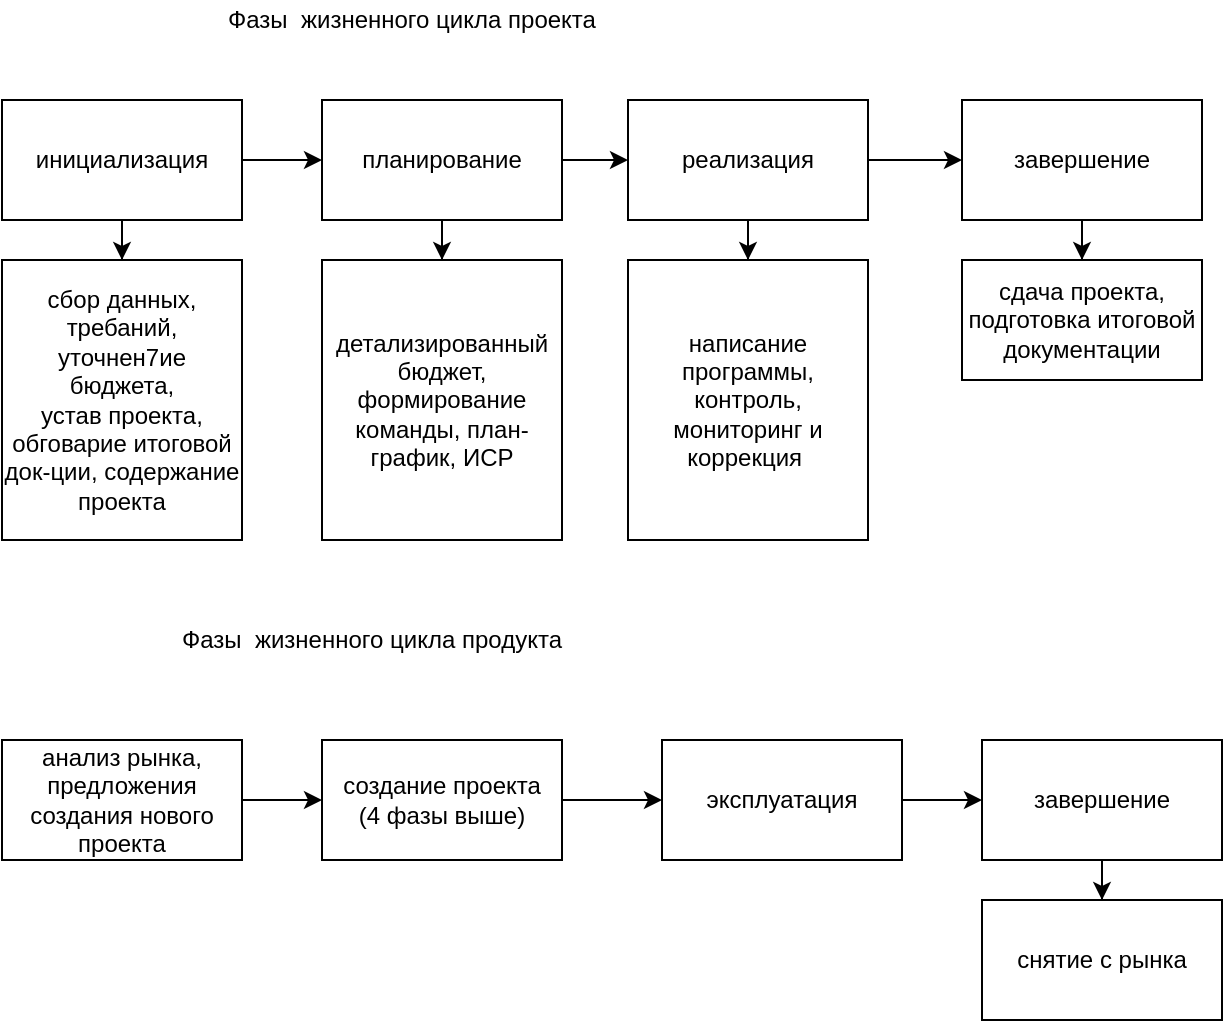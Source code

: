 <mxfile version="12.2.4"><diagram id="87Ry6q41EcecoafYAs79"><mxGraphModel dx="884" dy="693" grid="1" gridSize="10" guides="1" tooltips="1" connect="1" arrows="1" fold="1" page="1" pageScale="1" pageWidth="827" pageHeight="1169" math="0" shadow="0"><root><mxCell id="0"/><mxCell id="1" parent="0"/><mxCell id="10" value="" style="edgeStyle=orthogonalEdgeStyle;rounded=0;orthogonalLoop=1;jettySize=auto;html=1;" edge="1" parent="1" source="2" target="4"><mxGeometry relative="1" as="geometry"/></mxCell><mxCell id="24" value="" style="edgeStyle=orthogonalEdgeStyle;rounded=0;orthogonalLoop=1;jettySize=auto;html=1;" edge="1" parent="1" source="2" target="23"><mxGeometry relative="1" as="geometry"/></mxCell><mxCell id="2" value="инициализация" style="rounded=0;whiteSpace=wrap;html=1;" vertex="1" parent="1"><mxGeometry x="40" y="90" width="120" height="60" as="geometry"/></mxCell><mxCell id="23" value="сбор данных, требаний, уточнен7ие бюджета,&lt;br&gt;устав проекта, обговарие итоговой док-ции, содержание проекта" style="rounded=0;whiteSpace=wrap;html=1;" vertex="1" parent="1"><mxGeometry x="40" y="170" width="120" height="140" as="geometry"/></mxCell><mxCell id="3" value="Фазы&amp;nbsp; жизненного цикла проекта" style="text;html=1;strokeColor=none;fillColor=none;align=center;verticalAlign=middle;whiteSpace=wrap;rounded=0;" vertex="1" parent="1"><mxGeometry x="60" y="40" width="370" height="20" as="geometry"/></mxCell><mxCell id="8" value="" style="edgeStyle=orthogonalEdgeStyle;rounded=0;orthogonalLoop=1;jettySize=auto;html=1;" edge="1" parent="1" source="4" target="5"><mxGeometry relative="1" as="geometry"/></mxCell><mxCell id="27" value="" style="edgeStyle=orthogonalEdgeStyle;rounded=0;orthogonalLoop=1;jettySize=auto;html=1;" edge="1" parent="1" source="4" target="26"><mxGeometry relative="1" as="geometry"/></mxCell><mxCell id="4" value="планирование" style="rounded=0;whiteSpace=wrap;html=1;" vertex="1" parent="1"><mxGeometry x="200" y="90" width="120" height="60" as="geometry"/></mxCell><mxCell id="26" value="детализированный бюджет, формирование команды, план-график, ИСР" style="rounded=0;whiteSpace=wrap;html=1;" vertex="1" parent="1"><mxGeometry x="200" y="170" width="120" height="140" as="geometry"/></mxCell><mxCell id="9" value="" style="edgeStyle=orthogonalEdgeStyle;rounded=0;orthogonalLoop=1;jettySize=auto;html=1;" edge="1" parent="1" source="5" target="6"><mxGeometry relative="1" as="geometry"/></mxCell><mxCell id="29" value="" style="edgeStyle=orthogonalEdgeStyle;rounded=0;orthogonalLoop=1;jettySize=auto;html=1;" edge="1" parent="1" source="5" target="28"><mxGeometry relative="1" as="geometry"/></mxCell><mxCell id="5" value="реализация" style="rounded=0;whiteSpace=wrap;html=1;" vertex="1" parent="1"><mxGeometry x="353" y="90" width="120" height="60" as="geometry"/></mxCell><mxCell id="28" value="написание программы,&lt;br&gt;контроль, мониторинг и коррекция&amp;nbsp;" style="rounded=0;whiteSpace=wrap;html=1;" vertex="1" parent="1"><mxGeometry x="353" y="170" width="120" height="140" as="geometry"/></mxCell><mxCell id="20" value="" style="edgeStyle=orthogonalEdgeStyle;rounded=0;orthogonalLoop=1;jettySize=auto;html=1;" edge="1" parent="1" source="6" target="19"><mxGeometry relative="1" as="geometry"/></mxCell><mxCell id="6" value="завершение" style="rounded=0;whiteSpace=wrap;html=1;" vertex="1" parent="1"><mxGeometry x="520" y="90" width="120" height="60" as="geometry"/></mxCell><mxCell id="19" value="сдача проекта,&lt;br&gt;подготовка итоговой документации" style="rounded=0;whiteSpace=wrap;html=1;" vertex="1" parent="1"><mxGeometry x="520" y="170" width="120" height="60" as="geometry"/></mxCell><mxCell id="11" value="Фазы&amp;nbsp; жизненного цикла продукта" style="text;html=1;strokeColor=none;fillColor=none;align=center;verticalAlign=middle;whiteSpace=wrap;rounded=0;" vertex="1" parent="1"><mxGeometry x="40" y="350" width="370" height="20" as="geometry"/></mxCell><mxCell id="16" value="" style="edgeStyle=orthogonalEdgeStyle;rounded=0;orthogonalLoop=1;jettySize=auto;html=1;" edge="1" parent="1" source="12" target="13"><mxGeometry relative="1" as="geometry"/></mxCell><mxCell id="12" value="анализ рынка,&lt;br&gt;предложения создания нового проекта" style="rounded=0;whiteSpace=wrap;html=1;" vertex="1" parent="1"><mxGeometry x="40" y="410" width="120" height="60" as="geometry"/></mxCell><mxCell id="17" value="" style="edgeStyle=orthogonalEdgeStyle;rounded=0;orthogonalLoop=1;jettySize=auto;html=1;" edge="1" parent="1" source="13" target="14"><mxGeometry relative="1" as="geometry"/></mxCell><mxCell id="13" value="создание проекта&lt;br&gt;(4 фазы выше)" style="rounded=0;whiteSpace=wrap;html=1;" vertex="1" parent="1"><mxGeometry x="200" y="410" width="120" height="60" as="geometry"/></mxCell><mxCell id="18" value="" style="edgeStyle=orthogonalEdgeStyle;rounded=0;orthogonalLoop=1;jettySize=auto;html=1;" edge="1" parent="1" source="14" target="15"><mxGeometry relative="1" as="geometry"/></mxCell><mxCell id="14" value="эксплуатация" style="rounded=0;whiteSpace=wrap;html=1;" vertex="1" parent="1"><mxGeometry x="370" y="410" width="120" height="60" as="geometry"/></mxCell><mxCell id="22" value="" style="edgeStyle=orthogonalEdgeStyle;rounded=0;orthogonalLoop=1;jettySize=auto;html=1;" edge="1" parent="1" source="15" target="21"><mxGeometry relative="1" as="geometry"/></mxCell><mxCell id="15" value="завершение" style="rounded=0;whiteSpace=wrap;html=1;" vertex="1" parent="1"><mxGeometry x="530" y="410" width="120" height="60" as="geometry"/></mxCell><mxCell id="21" value="снятие с рынка" style="rounded=0;whiteSpace=wrap;html=1;" vertex="1" parent="1"><mxGeometry x="530" y="490" width="120" height="60" as="geometry"/></mxCell></root></mxGraphModel></diagram></mxfile>